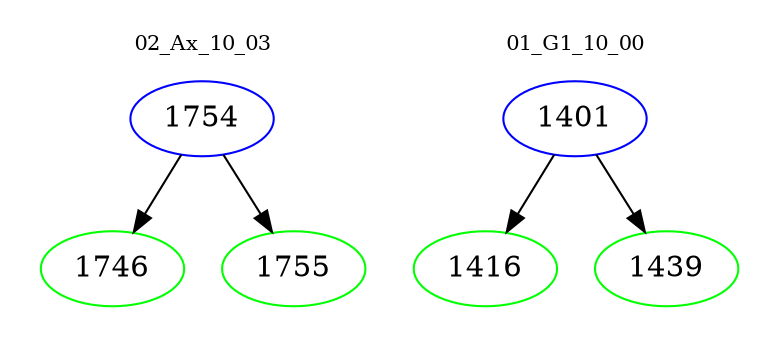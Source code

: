 digraph{
subgraph cluster_0 {
color = white
label = "02_Ax_10_03";
fontsize=10;
T0_1754 [label="1754", color="blue"]
T0_1754 -> T0_1746 [color="black"]
T0_1746 [label="1746", color="green"]
T0_1754 -> T0_1755 [color="black"]
T0_1755 [label="1755", color="green"]
}
subgraph cluster_1 {
color = white
label = "01_G1_10_00";
fontsize=10;
T1_1401 [label="1401", color="blue"]
T1_1401 -> T1_1416 [color="black"]
T1_1416 [label="1416", color="green"]
T1_1401 -> T1_1439 [color="black"]
T1_1439 [label="1439", color="green"]
}
}
